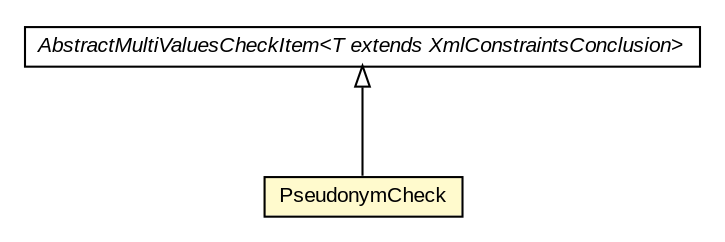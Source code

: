 #!/usr/local/bin/dot
#
# Class diagram 
# Generated by UMLGraph version R5_6-24-gf6e263 (http://www.umlgraph.org/)
#

digraph G {
	edge [fontname="arial",fontsize=10,labelfontname="arial",labelfontsize=10];
	node [fontname="arial",fontsize=10,shape=plaintext];
	nodesep=0.25;
	ranksep=0.5;
	// eu.europa.esig.dss.validation.process.bbb.AbstractMultiValuesCheckItem<T extends eu.europa.esig.dss.jaxb.detailedreport.XmlConstraintsConclusion>
	c526225 [label=<<table title="eu.europa.esig.dss.validation.process.bbb.AbstractMultiValuesCheckItem" border="0" cellborder="1" cellspacing="0" cellpadding="2" port="p" href="../../../AbstractMultiValuesCheckItem.html">
		<tr><td><table border="0" cellspacing="0" cellpadding="1">
<tr><td align="center" balign="center"><font face="arial italic"> AbstractMultiValuesCheckItem&lt;T extends XmlConstraintsConclusion&gt; </font></td></tr>
		</table></td></tr>
		</table>>, URL="../../../AbstractMultiValuesCheckItem.html", fontname="arial", fontcolor="black", fontsize=10.0];
	// eu.europa.esig.dss.validation.process.bbb.xcv.sub.checks.PseudonymCheck
	c526281 [label=<<table title="eu.europa.esig.dss.validation.process.bbb.xcv.sub.checks.PseudonymCheck" border="0" cellborder="1" cellspacing="0" cellpadding="2" port="p" bgcolor="lemonChiffon" href="./PseudonymCheck.html">
		<tr><td><table border="0" cellspacing="0" cellpadding="1">
<tr><td align="center" balign="center"> PseudonymCheck </td></tr>
		</table></td></tr>
		</table>>, URL="./PseudonymCheck.html", fontname="arial", fontcolor="black", fontsize=10.0];
	//eu.europa.esig.dss.validation.process.bbb.xcv.sub.checks.PseudonymCheck extends eu.europa.esig.dss.validation.process.bbb.AbstractMultiValuesCheckItem<eu.europa.esig.dss.jaxb.detailedreport.XmlSubXCV>
	c526225:p -> c526281:p [dir=back,arrowtail=empty];
}

